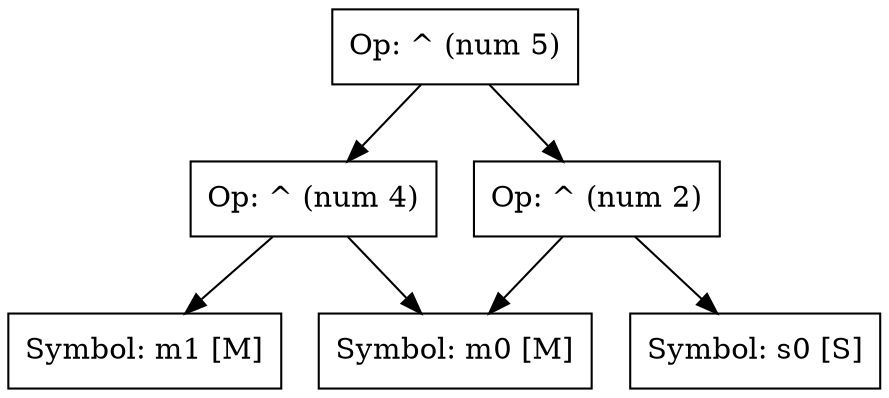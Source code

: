 digraph g {
   N4 [shape=record, label="{Op: ^ (num 4)}"];
   edge[tailclip=true];
   N4 -> N3
   edge[tailclip=true];
   N4 -> N1
   N5 [shape=record, label="{Op: ^ (num 5)}"];
   edge[tailclip=true];
   N5 -> N4
   edge[tailclip=true];
   N5 -> N2
   N3 [shape=record, label="{Symbol: m1 [M]}"];
   N2 [shape=record, label="{Op: ^ (num 2)}"];
   edge[tailclip=true];
   N2 -> N1
   edge[tailclip=true];
   N2 -> N0
   N1 [shape=record, label="{Symbol: m0 [M]}"];
   N0 [shape=record, label="{Symbol: s0 [S]}"];
}